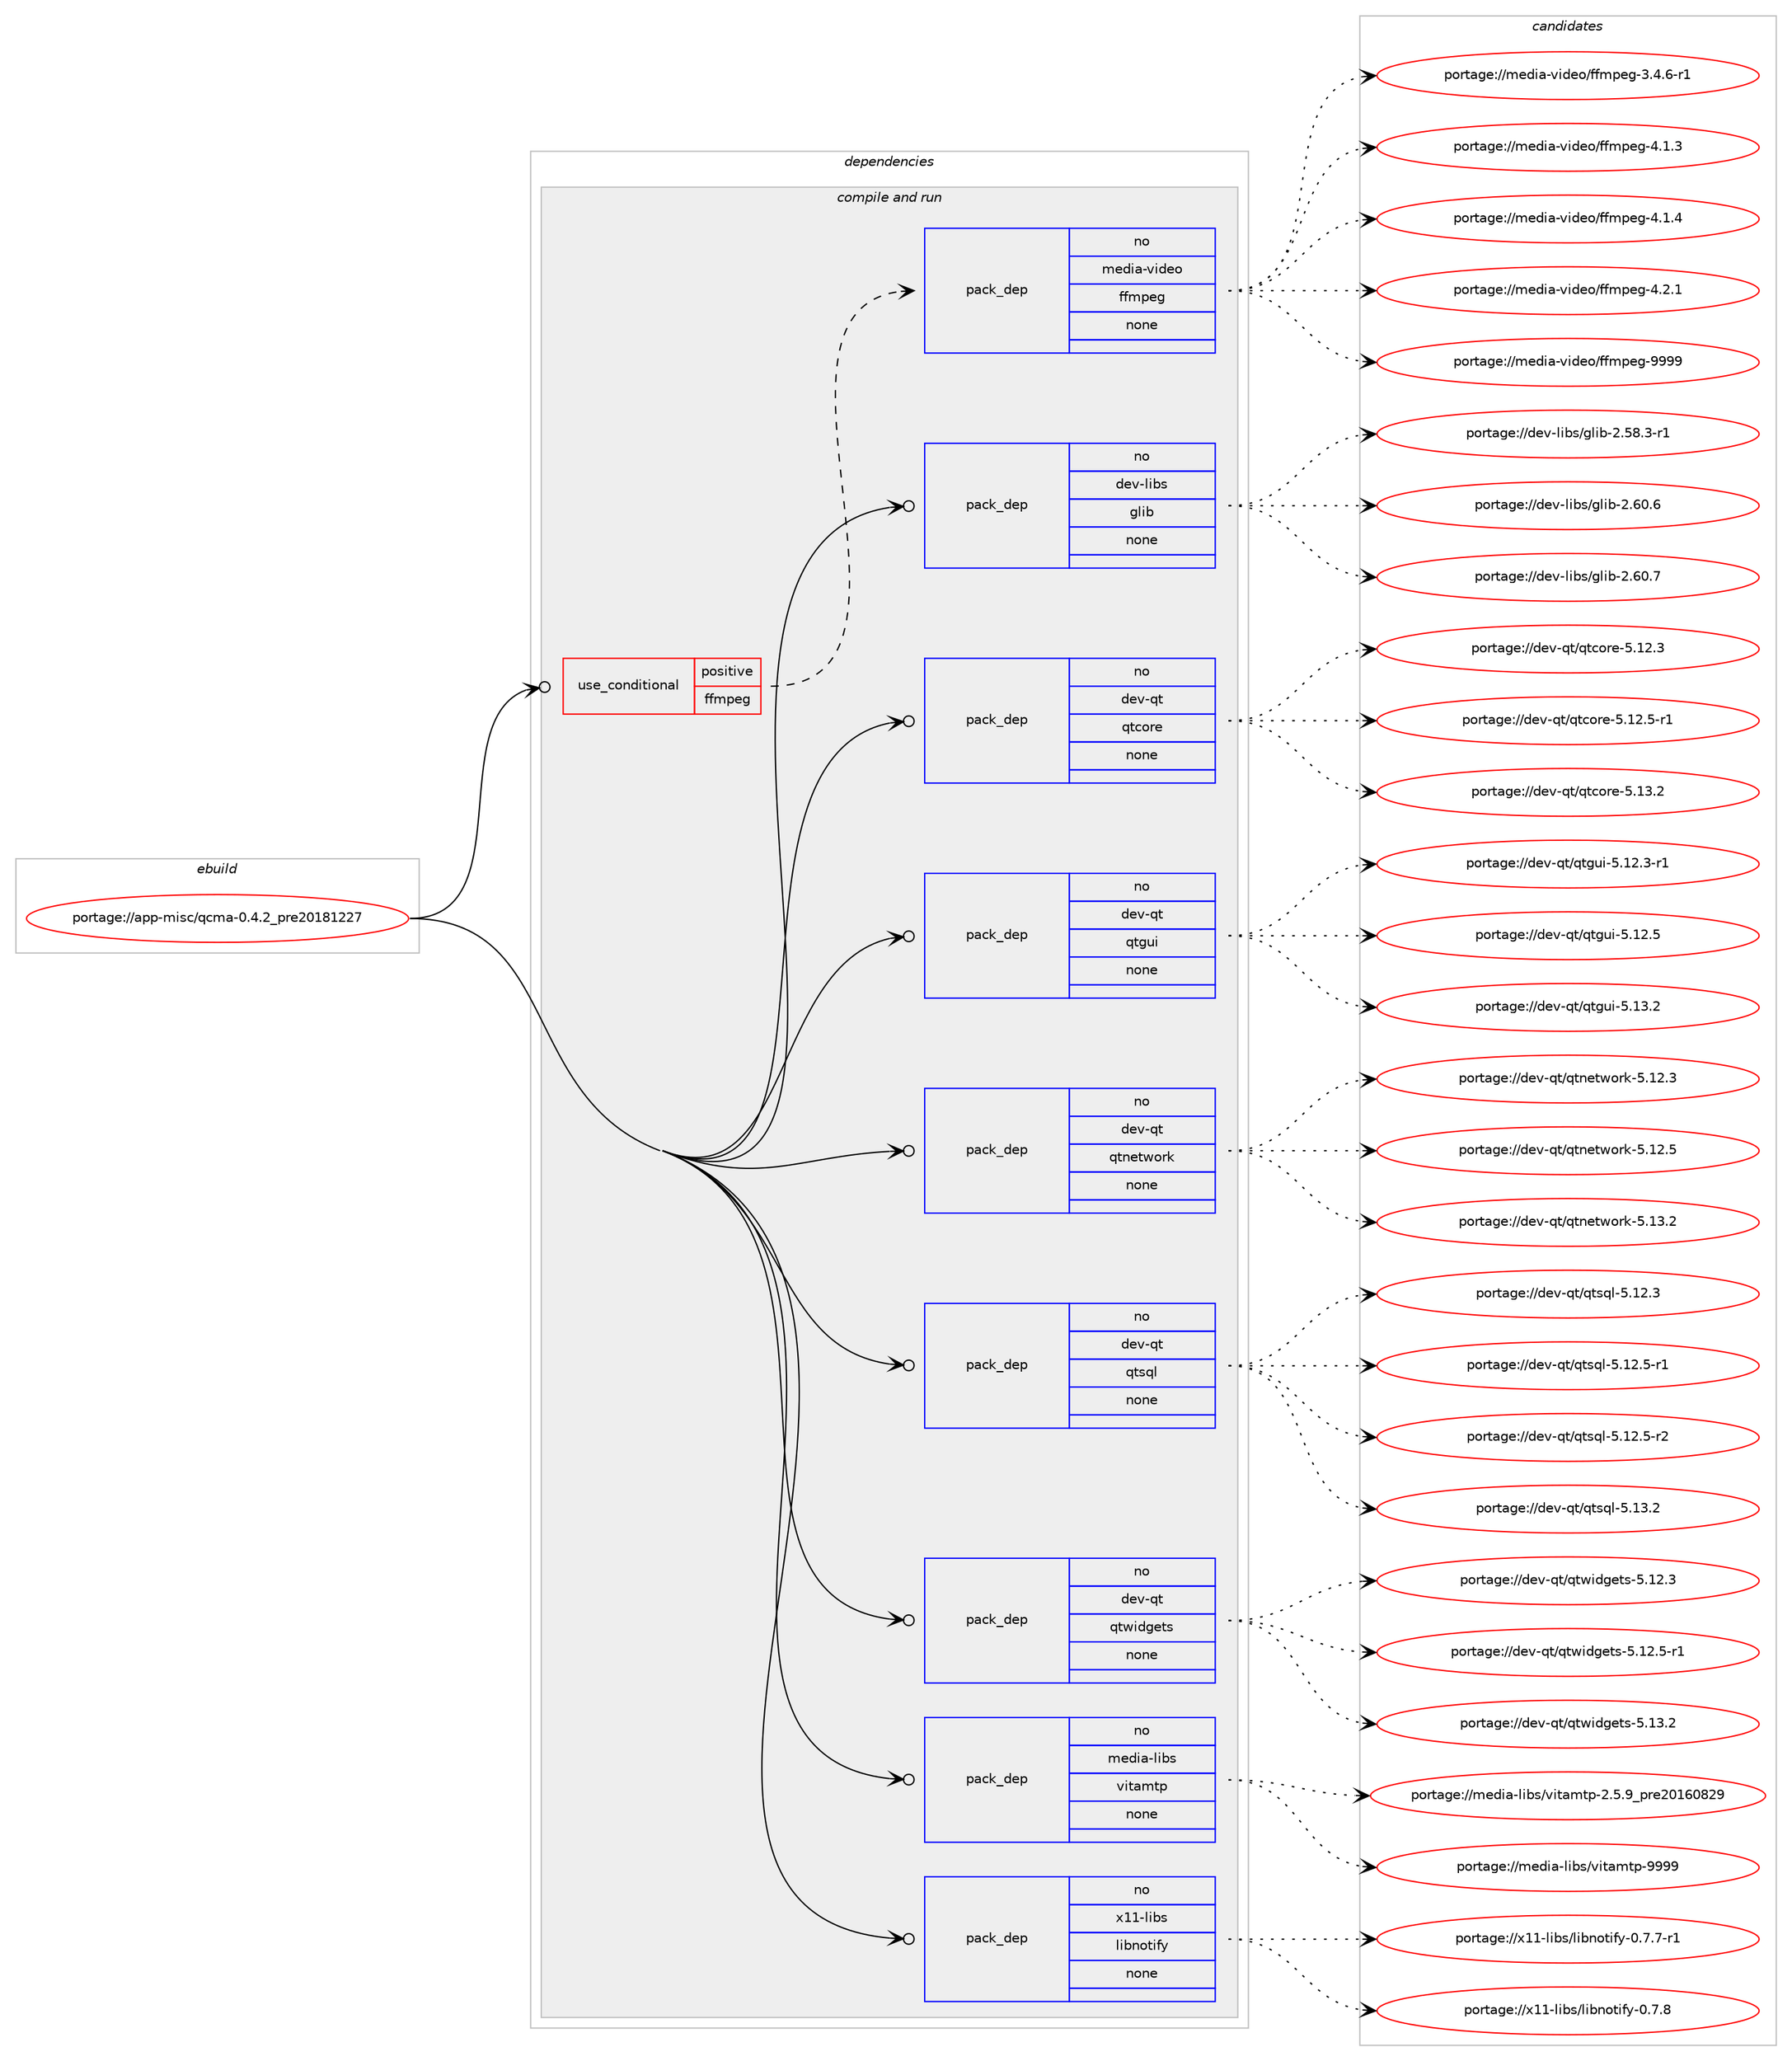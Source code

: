 digraph prolog {

# *************
# Graph options
# *************

newrank=true;
concentrate=true;
compound=true;
graph [rankdir=LR,fontname=Helvetica,fontsize=10,ranksep=1.5];#, ranksep=2.5, nodesep=0.2];
edge  [arrowhead=vee];
node  [fontname=Helvetica,fontsize=10];

# **********
# The ebuild
# **********

subgraph cluster_leftcol {
color=gray;
rank=same;
label=<<i>ebuild</i>>;
id [label="portage://app-misc/qcma-0.4.2_pre20181227", color=red, width=4, href="../app-misc/qcma-0.4.2_pre20181227.svg"];
}

# ****************
# The dependencies
# ****************

subgraph cluster_midcol {
color=gray;
label=<<i>dependencies</i>>;
subgraph cluster_compile {
fillcolor="#eeeeee";
style=filled;
label=<<i>compile</i>>;
}
subgraph cluster_compileandrun {
fillcolor="#eeeeee";
style=filled;
label=<<i>compile and run</i>>;
subgraph cond8897 {
dependency35519 [label=<<TABLE BORDER="0" CELLBORDER="1" CELLSPACING="0" CELLPADDING="4"><TR><TD ROWSPAN="3" CELLPADDING="10">use_conditional</TD></TR><TR><TD>positive</TD></TR><TR><TD>ffmpeg</TD></TR></TABLE>>, shape=none, color=red];
subgraph pack26052 {
dependency35520 [label=<<TABLE BORDER="0" CELLBORDER="1" CELLSPACING="0" CELLPADDING="4" WIDTH="220"><TR><TD ROWSPAN="6" CELLPADDING="30">pack_dep</TD></TR><TR><TD WIDTH="110">no</TD></TR><TR><TD>media-video</TD></TR><TR><TD>ffmpeg</TD></TR><TR><TD>none</TD></TR><TR><TD></TD></TR></TABLE>>, shape=none, color=blue];
}
dependency35519:e -> dependency35520:w [weight=20,style="dashed",arrowhead="vee"];
}
id:e -> dependency35519:w [weight=20,style="solid",arrowhead="odotvee"];
subgraph pack26053 {
dependency35521 [label=<<TABLE BORDER="0" CELLBORDER="1" CELLSPACING="0" CELLPADDING="4" WIDTH="220"><TR><TD ROWSPAN="6" CELLPADDING="30">pack_dep</TD></TR><TR><TD WIDTH="110">no</TD></TR><TR><TD>dev-libs</TD></TR><TR><TD>glib</TD></TR><TR><TD>none</TD></TR><TR><TD></TD></TR></TABLE>>, shape=none, color=blue];
}
id:e -> dependency35521:w [weight=20,style="solid",arrowhead="odotvee"];
subgraph pack26054 {
dependency35522 [label=<<TABLE BORDER="0" CELLBORDER="1" CELLSPACING="0" CELLPADDING="4" WIDTH="220"><TR><TD ROWSPAN="6" CELLPADDING="30">pack_dep</TD></TR><TR><TD WIDTH="110">no</TD></TR><TR><TD>dev-qt</TD></TR><TR><TD>qtcore</TD></TR><TR><TD>none</TD></TR><TR><TD></TD></TR></TABLE>>, shape=none, color=blue];
}
id:e -> dependency35522:w [weight=20,style="solid",arrowhead="odotvee"];
subgraph pack26055 {
dependency35523 [label=<<TABLE BORDER="0" CELLBORDER="1" CELLSPACING="0" CELLPADDING="4" WIDTH="220"><TR><TD ROWSPAN="6" CELLPADDING="30">pack_dep</TD></TR><TR><TD WIDTH="110">no</TD></TR><TR><TD>dev-qt</TD></TR><TR><TD>qtgui</TD></TR><TR><TD>none</TD></TR><TR><TD></TD></TR></TABLE>>, shape=none, color=blue];
}
id:e -> dependency35523:w [weight=20,style="solid",arrowhead="odotvee"];
subgraph pack26056 {
dependency35524 [label=<<TABLE BORDER="0" CELLBORDER="1" CELLSPACING="0" CELLPADDING="4" WIDTH="220"><TR><TD ROWSPAN="6" CELLPADDING="30">pack_dep</TD></TR><TR><TD WIDTH="110">no</TD></TR><TR><TD>dev-qt</TD></TR><TR><TD>qtnetwork</TD></TR><TR><TD>none</TD></TR><TR><TD></TD></TR></TABLE>>, shape=none, color=blue];
}
id:e -> dependency35524:w [weight=20,style="solid",arrowhead="odotvee"];
subgraph pack26057 {
dependency35525 [label=<<TABLE BORDER="0" CELLBORDER="1" CELLSPACING="0" CELLPADDING="4" WIDTH="220"><TR><TD ROWSPAN="6" CELLPADDING="30">pack_dep</TD></TR><TR><TD WIDTH="110">no</TD></TR><TR><TD>dev-qt</TD></TR><TR><TD>qtsql</TD></TR><TR><TD>none</TD></TR><TR><TD></TD></TR></TABLE>>, shape=none, color=blue];
}
id:e -> dependency35525:w [weight=20,style="solid",arrowhead="odotvee"];
subgraph pack26058 {
dependency35526 [label=<<TABLE BORDER="0" CELLBORDER="1" CELLSPACING="0" CELLPADDING="4" WIDTH="220"><TR><TD ROWSPAN="6" CELLPADDING="30">pack_dep</TD></TR><TR><TD WIDTH="110">no</TD></TR><TR><TD>dev-qt</TD></TR><TR><TD>qtwidgets</TD></TR><TR><TD>none</TD></TR><TR><TD></TD></TR></TABLE>>, shape=none, color=blue];
}
id:e -> dependency35526:w [weight=20,style="solid",arrowhead="odotvee"];
subgraph pack26059 {
dependency35527 [label=<<TABLE BORDER="0" CELLBORDER="1" CELLSPACING="0" CELLPADDING="4" WIDTH="220"><TR><TD ROWSPAN="6" CELLPADDING="30">pack_dep</TD></TR><TR><TD WIDTH="110">no</TD></TR><TR><TD>media-libs</TD></TR><TR><TD>vitamtp</TD></TR><TR><TD>none</TD></TR><TR><TD></TD></TR></TABLE>>, shape=none, color=blue];
}
id:e -> dependency35527:w [weight=20,style="solid",arrowhead="odotvee"];
subgraph pack26060 {
dependency35528 [label=<<TABLE BORDER="0" CELLBORDER="1" CELLSPACING="0" CELLPADDING="4" WIDTH="220"><TR><TD ROWSPAN="6" CELLPADDING="30">pack_dep</TD></TR><TR><TD WIDTH="110">no</TD></TR><TR><TD>x11-libs</TD></TR><TR><TD>libnotify</TD></TR><TR><TD>none</TD></TR><TR><TD></TD></TR></TABLE>>, shape=none, color=blue];
}
id:e -> dependency35528:w [weight=20,style="solid",arrowhead="odotvee"];
}
subgraph cluster_run {
fillcolor="#eeeeee";
style=filled;
label=<<i>run</i>>;
}
}

# **************
# The candidates
# **************

subgraph cluster_choices {
rank=same;
color=gray;
label=<<i>candidates</i>>;

subgraph choice26052 {
color=black;
nodesep=1;
choiceportage1091011001059745118105100101111471021021091121011034551465246544511449 [label="portage://media-video/ffmpeg-3.4.6-r1", color=red, width=4,href="../media-video/ffmpeg-3.4.6-r1.svg"];
choiceportage109101100105974511810510010111147102102109112101103455246494651 [label="portage://media-video/ffmpeg-4.1.3", color=red, width=4,href="../media-video/ffmpeg-4.1.3.svg"];
choiceportage109101100105974511810510010111147102102109112101103455246494652 [label="portage://media-video/ffmpeg-4.1.4", color=red, width=4,href="../media-video/ffmpeg-4.1.4.svg"];
choiceportage109101100105974511810510010111147102102109112101103455246504649 [label="portage://media-video/ffmpeg-4.2.1", color=red, width=4,href="../media-video/ffmpeg-4.2.1.svg"];
choiceportage1091011001059745118105100101111471021021091121011034557575757 [label="portage://media-video/ffmpeg-9999", color=red, width=4,href="../media-video/ffmpeg-9999.svg"];
dependency35520:e -> choiceportage1091011001059745118105100101111471021021091121011034551465246544511449:w [style=dotted,weight="100"];
dependency35520:e -> choiceportage109101100105974511810510010111147102102109112101103455246494651:w [style=dotted,weight="100"];
dependency35520:e -> choiceportage109101100105974511810510010111147102102109112101103455246494652:w [style=dotted,weight="100"];
dependency35520:e -> choiceportage109101100105974511810510010111147102102109112101103455246504649:w [style=dotted,weight="100"];
dependency35520:e -> choiceportage1091011001059745118105100101111471021021091121011034557575757:w [style=dotted,weight="100"];
}
subgraph choice26053 {
color=black;
nodesep=1;
choiceportage10010111845108105981154710310810598455046535646514511449 [label="portage://dev-libs/glib-2.58.3-r1", color=red, width=4,href="../dev-libs/glib-2.58.3-r1.svg"];
choiceportage1001011184510810598115471031081059845504654484654 [label="portage://dev-libs/glib-2.60.6", color=red, width=4,href="../dev-libs/glib-2.60.6.svg"];
choiceportage1001011184510810598115471031081059845504654484655 [label="portage://dev-libs/glib-2.60.7", color=red, width=4,href="../dev-libs/glib-2.60.7.svg"];
dependency35521:e -> choiceportage10010111845108105981154710310810598455046535646514511449:w [style=dotted,weight="100"];
dependency35521:e -> choiceportage1001011184510810598115471031081059845504654484654:w [style=dotted,weight="100"];
dependency35521:e -> choiceportage1001011184510810598115471031081059845504654484655:w [style=dotted,weight="100"];
}
subgraph choice26054 {
color=black;
nodesep=1;
choiceportage10010111845113116471131169911111410145534649504651 [label="portage://dev-qt/qtcore-5.12.3", color=red, width=4,href="../dev-qt/qtcore-5.12.3.svg"];
choiceportage100101118451131164711311699111114101455346495046534511449 [label="portage://dev-qt/qtcore-5.12.5-r1", color=red, width=4,href="../dev-qt/qtcore-5.12.5-r1.svg"];
choiceportage10010111845113116471131169911111410145534649514650 [label="portage://dev-qt/qtcore-5.13.2", color=red, width=4,href="../dev-qt/qtcore-5.13.2.svg"];
dependency35522:e -> choiceportage10010111845113116471131169911111410145534649504651:w [style=dotted,weight="100"];
dependency35522:e -> choiceportage100101118451131164711311699111114101455346495046534511449:w [style=dotted,weight="100"];
dependency35522:e -> choiceportage10010111845113116471131169911111410145534649514650:w [style=dotted,weight="100"];
}
subgraph choice26055 {
color=black;
nodesep=1;
choiceportage1001011184511311647113116103117105455346495046514511449 [label="portage://dev-qt/qtgui-5.12.3-r1", color=red, width=4,href="../dev-qt/qtgui-5.12.3-r1.svg"];
choiceportage100101118451131164711311610311710545534649504653 [label="portage://dev-qt/qtgui-5.12.5", color=red, width=4,href="../dev-qt/qtgui-5.12.5.svg"];
choiceportage100101118451131164711311610311710545534649514650 [label="portage://dev-qt/qtgui-5.13.2", color=red, width=4,href="../dev-qt/qtgui-5.13.2.svg"];
dependency35523:e -> choiceportage1001011184511311647113116103117105455346495046514511449:w [style=dotted,weight="100"];
dependency35523:e -> choiceportage100101118451131164711311610311710545534649504653:w [style=dotted,weight="100"];
dependency35523:e -> choiceportage100101118451131164711311610311710545534649514650:w [style=dotted,weight="100"];
}
subgraph choice26056 {
color=black;
nodesep=1;
choiceportage100101118451131164711311611010111611911111410745534649504651 [label="portage://dev-qt/qtnetwork-5.12.3", color=red, width=4,href="../dev-qt/qtnetwork-5.12.3.svg"];
choiceportage100101118451131164711311611010111611911111410745534649504653 [label="portage://dev-qt/qtnetwork-5.12.5", color=red, width=4,href="../dev-qt/qtnetwork-5.12.5.svg"];
choiceportage100101118451131164711311611010111611911111410745534649514650 [label="portage://dev-qt/qtnetwork-5.13.2", color=red, width=4,href="../dev-qt/qtnetwork-5.13.2.svg"];
dependency35524:e -> choiceportage100101118451131164711311611010111611911111410745534649504651:w [style=dotted,weight="100"];
dependency35524:e -> choiceportage100101118451131164711311611010111611911111410745534649504653:w [style=dotted,weight="100"];
dependency35524:e -> choiceportage100101118451131164711311611010111611911111410745534649514650:w [style=dotted,weight="100"];
}
subgraph choice26057 {
color=black;
nodesep=1;
choiceportage100101118451131164711311611511310845534649504651 [label="portage://dev-qt/qtsql-5.12.3", color=red, width=4,href="../dev-qt/qtsql-5.12.3.svg"];
choiceportage1001011184511311647113116115113108455346495046534511449 [label="portage://dev-qt/qtsql-5.12.5-r1", color=red, width=4,href="../dev-qt/qtsql-5.12.5-r1.svg"];
choiceportage1001011184511311647113116115113108455346495046534511450 [label="portage://dev-qt/qtsql-5.12.5-r2", color=red, width=4,href="../dev-qt/qtsql-5.12.5-r2.svg"];
choiceportage100101118451131164711311611511310845534649514650 [label="portage://dev-qt/qtsql-5.13.2", color=red, width=4,href="../dev-qt/qtsql-5.13.2.svg"];
dependency35525:e -> choiceportage100101118451131164711311611511310845534649504651:w [style=dotted,weight="100"];
dependency35525:e -> choiceportage1001011184511311647113116115113108455346495046534511449:w [style=dotted,weight="100"];
dependency35525:e -> choiceportage1001011184511311647113116115113108455346495046534511450:w [style=dotted,weight="100"];
dependency35525:e -> choiceportage100101118451131164711311611511310845534649514650:w [style=dotted,weight="100"];
}
subgraph choice26058 {
color=black;
nodesep=1;
choiceportage100101118451131164711311611910510010310111611545534649504651 [label="portage://dev-qt/qtwidgets-5.12.3", color=red, width=4,href="../dev-qt/qtwidgets-5.12.3.svg"];
choiceportage1001011184511311647113116119105100103101116115455346495046534511449 [label="portage://dev-qt/qtwidgets-5.12.5-r1", color=red, width=4,href="../dev-qt/qtwidgets-5.12.5-r1.svg"];
choiceportage100101118451131164711311611910510010310111611545534649514650 [label="portage://dev-qt/qtwidgets-5.13.2", color=red, width=4,href="../dev-qt/qtwidgets-5.13.2.svg"];
dependency35526:e -> choiceportage100101118451131164711311611910510010310111611545534649504651:w [style=dotted,weight="100"];
dependency35526:e -> choiceportage1001011184511311647113116119105100103101116115455346495046534511449:w [style=dotted,weight="100"];
dependency35526:e -> choiceportage100101118451131164711311611910510010310111611545534649514650:w [style=dotted,weight="100"];
}
subgraph choice26059 {
color=black;
nodesep=1;
choiceportage1091011001059745108105981154711810511697109116112455046534657951121141015048495448565057 [label="portage://media-libs/vitamtp-2.5.9_pre20160829", color=red, width=4,href="../media-libs/vitamtp-2.5.9_pre20160829.svg"];
choiceportage10910110010597451081059811547118105116971091161124557575757 [label="portage://media-libs/vitamtp-9999", color=red, width=4,href="../media-libs/vitamtp-9999.svg"];
dependency35527:e -> choiceportage1091011001059745108105981154711810511697109116112455046534657951121141015048495448565057:w [style=dotted,weight="100"];
dependency35527:e -> choiceportage10910110010597451081059811547118105116971091161124557575757:w [style=dotted,weight="100"];
}
subgraph choice26060 {
color=black;
nodesep=1;
choiceportage1204949451081059811547108105981101111161051021214548465546554511449 [label="portage://x11-libs/libnotify-0.7.7-r1", color=red, width=4,href="../x11-libs/libnotify-0.7.7-r1.svg"];
choiceportage120494945108105981154710810598110111116105102121454846554656 [label="portage://x11-libs/libnotify-0.7.8", color=red, width=4,href="../x11-libs/libnotify-0.7.8.svg"];
dependency35528:e -> choiceportage1204949451081059811547108105981101111161051021214548465546554511449:w [style=dotted,weight="100"];
dependency35528:e -> choiceportage120494945108105981154710810598110111116105102121454846554656:w [style=dotted,weight="100"];
}
}

}
